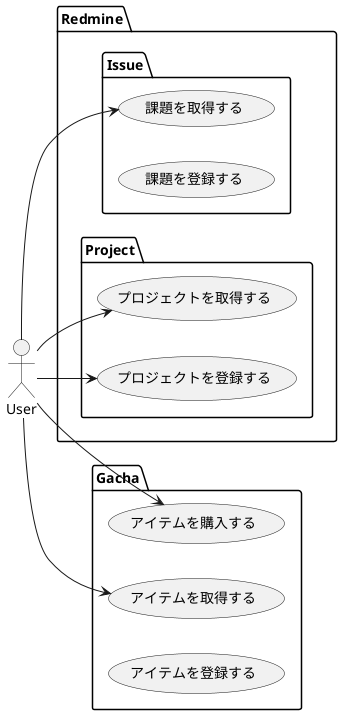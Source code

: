 @startuml usecase

actor User as user

left to right direction

package Redmine {
    package Issue {
        usecase "課題を取得する" as issue1
        usecase "課題を登録する" as issue2
    }
    package Project {
        usecase "プロジェクトを取得する" as getProject
        usecase "プロジェクトを登録する" as setProject
    }
}

package Gacha {
    usecase "アイテムを購入する" as gacha1
    usecase "アイテムを取得する" as gacha2
    usecase "アイテムを登録する" as gacha3
}

user --> issue1

user --> getProject
user --> setProject

user --> gacha1
user --> gacha2


@enduml